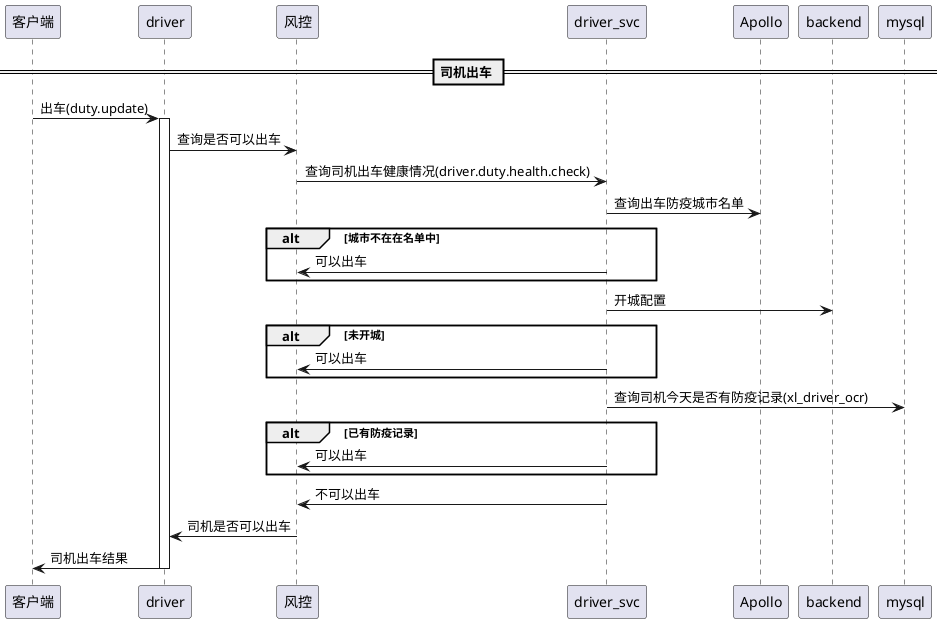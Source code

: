 @startuml
'== 司机出车状态 ==
'客户端 -> driver: 司机状态接口(duty.status)
'
'activate driver
'
'driver -> driver_svc: 查询司机防疫信息(driver.ocr.check)
'driver_svc -> backend: 开城配置
'alt 已开城
'
'driver_svc -> mysql: xl_driver_ocr表
'end
'
'driver_svc -> driver: 司机防疫结果
'
'driver -> driver: 结果处理
'
'
'driver -> 客户端: 司机状态信息
'deactivate driver

== 司机出车 ==
客户端 -> driver: 出车(duty.update)

activate driver

driver -> 风控: 查询是否可以出车
风控 -> driver_svc: 查询司机出车健康情况(driver.duty.health.check)
driver_svc -> Apollo: 查询出车防疫城市名单
alt 城市不在在名单中
driver_svc->风控: 可以出车
end
driver_svc -> backend: 开城配置
alt 未开城
driver_svc -> 风控: 可以出车
end
driver_svc -> mysql: 查询司机今天是否有防疫记录(xl_driver_ocr)
alt 已有防疫记录
driver_svc -> 风控: 可以出车
end
driver_svc -> 风控: 不可以出车

风控 -> driver: 司机是否可以出车


driver -> 客户端: 司机出车结果
deactivate driver

@enduml

